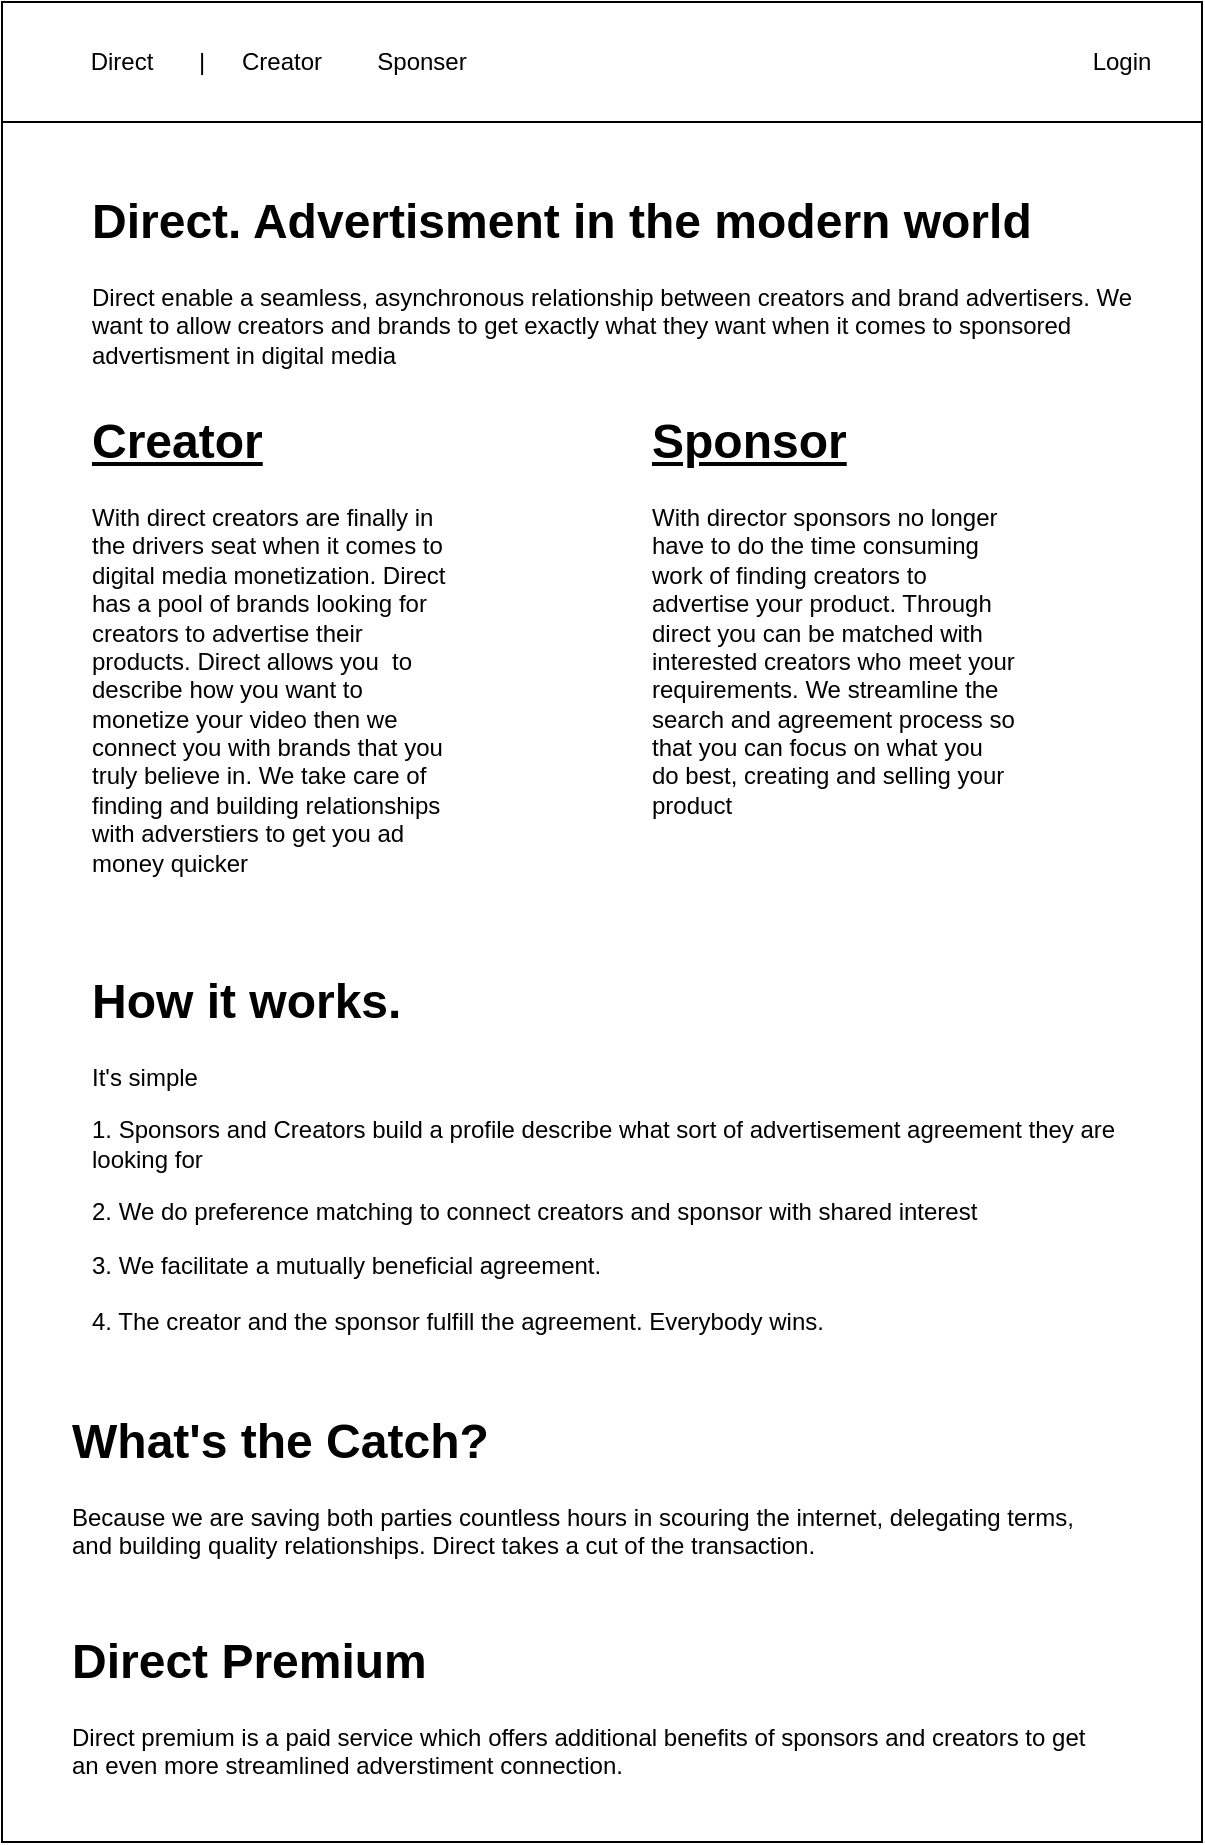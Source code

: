 <mxfile version="16.4.0" type="device"><diagram id="EVHrXvKHDaVb2yGVRHgG" name="Page-1"><mxGraphModel dx="1278" dy="789" grid="1" gridSize="10" guides="1" tooltips="1" connect="1" arrows="1" fold="1" page="1" pageScale="1" pageWidth="850" pageHeight="1100" math="0" shadow="0"><root><mxCell id="0"/><mxCell id="1" parent="0"/><mxCell id="CZRtooqvGOrjQ9pmM0U0-1" value="" style="rounded=0;whiteSpace=wrap;html=1;" vertex="1" parent="1"><mxGeometry x="80" y="40" width="600" height="920" as="geometry"/></mxCell><mxCell id="CZRtooqvGOrjQ9pmM0U0-5" value="" style="rounded=0;whiteSpace=wrap;html=1;" vertex="1" parent="1"><mxGeometry x="80" y="40" width="600" height="60" as="geometry"/></mxCell><mxCell id="CZRtooqvGOrjQ9pmM0U0-6" value="Direct" style="text;html=1;strokeColor=none;fillColor=none;align=center;verticalAlign=middle;whiteSpace=wrap;rounded=0;" vertex="1" parent="1"><mxGeometry x="110" y="55" width="60" height="30" as="geometry"/></mxCell><mxCell id="CZRtooqvGOrjQ9pmM0U0-9" value="&lt;h1&gt;Direct. Advertisment in the modern world&lt;/h1&gt;&lt;div&gt;Direct enable a seamless, asynchronous relationship between creators and brand advertisers. We want to allow creators and brands to get exactly what they want when it comes to sponsored advertisment in digital media&lt;br&gt;&lt;/div&gt;" style="text;html=1;strokeColor=none;fillColor=none;spacing=5;spacingTop=-20;whiteSpace=wrap;overflow=hidden;rounded=0;" vertex="1" parent="1"><mxGeometry x="120" y="130" width="530" height="110" as="geometry"/></mxCell><mxCell id="CZRtooqvGOrjQ9pmM0U0-11" value="&lt;h1&gt;&lt;u&gt;Creator&lt;/u&gt;&lt;/h1&gt;&lt;p&gt;With direct creators are finally in the drivers seat when it comes to digital media monetization. Direct has a pool of brands looking for creators to advertise their products. Direct allows you&amp;nbsp; to describe how you want to monetize your video then we connect you with brands that you truly believe in. We take care of&amp;nbsp; finding and building relationships with adverstiers to get you ad money quicker&lt;/p&gt;" style="text;html=1;strokeColor=none;fillColor=none;spacing=5;spacingTop=-20;whiteSpace=wrap;overflow=hidden;rounded=0;" vertex="1" parent="1"><mxGeometry x="120" y="240" width="190" height="260" as="geometry"/></mxCell><mxCell id="CZRtooqvGOrjQ9pmM0U0-12" value="&lt;h1&gt;&lt;u&gt;Sponsor&lt;/u&gt;&lt;/h1&gt;&lt;p&gt;With director sponsors no longer have to do the time consuming work of finding creators to advertise your product. Through direct you can be matched with interested creators who meet your requirements. We streamline the search and agreement process so that you can focus on what you do best, creating and selling your product&lt;/p&gt;" style="text;html=1;strokeColor=none;fillColor=none;spacing=5;spacingTop=-20;whiteSpace=wrap;overflow=hidden;rounded=0;" vertex="1" parent="1"><mxGeometry x="400" y="240" width="190" height="220" as="geometry"/></mxCell><mxCell id="CZRtooqvGOrjQ9pmM0U0-13" value="Creator" style="text;html=1;strokeColor=none;fillColor=none;align=center;verticalAlign=middle;whiteSpace=wrap;rounded=0;" vertex="1" parent="1"><mxGeometry x="190" y="55" width="60" height="30" as="geometry"/></mxCell><mxCell id="CZRtooqvGOrjQ9pmM0U0-14" value="Sponser" style="text;html=1;strokeColor=none;fillColor=none;align=center;verticalAlign=middle;whiteSpace=wrap;rounded=0;" vertex="1" parent="1"><mxGeometry x="260" y="55" width="60" height="30" as="geometry"/></mxCell><mxCell id="CZRtooqvGOrjQ9pmM0U0-15" value="Login" style="text;html=1;strokeColor=none;fillColor=none;align=center;verticalAlign=middle;whiteSpace=wrap;rounded=0;" vertex="1" parent="1"><mxGeometry x="610" y="55" width="60" height="30" as="geometry"/></mxCell><mxCell id="CZRtooqvGOrjQ9pmM0U0-16" value="|" style="text;html=1;strokeColor=none;fillColor=none;align=center;verticalAlign=middle;whiteSpace=wrap;rounded=0;" vertex="1" parent="1"><mxGeometry x="170" y="55" width="20" height="30" as="geometry"/></mxCell><mxCell id="CZRtooqvGOrjQ9pmM0U0-17" value="&lt;h1&gt;How it works.&lt;/h1&gt;&lt;p&gt;It's simple&amp;nbsp;&lt;/p&gt;&lt;p&gt;1. Sponsors and Creators build a profile describe what sort of advertisement agreement they are looking for&lt;/p&gt;&lt;p&gt;2. We do preference matching to connect creators and sponsor with shared interest&lt;/p&gt;&lt;p&gt;3. We facilitate a mutually beneficial agreement.&amp;nbsp;&lt;br&gt;&lt;br&gt;4. The creator and the sponsor fulfill the agreement. Everybody wins.&lt;/p&gt;" style="text;html=1;strokeColor=none;fillColor=none;spacing=5;spacingTop=-20;whiteSpace=wrap;overflow=hidden;rounded=0;" vertex="1" parent="1"><mxGeometry x="120" y="520" width="530" height="210" as="geometry"/></mxCell><mxCell id="CZRtooqvGOrjQ9pmM0U0-18" value="&lt;h1&gt;What's the Catch?&lt;br&gt;&lt;/h1&gt;&lt;div&gt;Because we are saving both parties countless hours in scouring the internet, delegating terms, and building quality relationships. Direct takes a cut of the transaction.&lt;/div&gt;&lt;div&gt;&lt;br&gt;&lt;/div&gt;&lt;div&gt;&lt;br&gt;&lt;/div&gt;" style="text;html=1;strokeColor=none;fillColor=none;spacing=5;spacingTop=-20;whiteSpace=wrap;overflow=hidden;rounded=0;" vertex="1" parent="1"><mxGeometry x="110" y="740" width="530" height="90" as="geometry"/></mxCell><mxCell id="CZRtooqvGOrjQ9pmM0U0-19" value="&lt;h1&gt;Direct Premium&amp;nbsp;&lt;br&gt;&lt;/h1&gt;&lt;div&gt;Direct premium is a paid service which offers additional benefits of sponsors and creators to get an even more streamlined adverstiment connection.&amp;nbsp;&lt;/div&gt;&lt;div&gt;&lt;br&gt;&lt;/div&gt;" style="text;html=1;strokeColor=none;fillColor=none;spacing=5;spacingTop=-20;whiteSpace=wrap;overflow=hidden;rounded=0;" vertex="1" parent="1"><mxGeometry x="110" y="850" width="530" height="90" as="geometry"/></mxCell></root></mxGraphModel></diagram></mxfile>